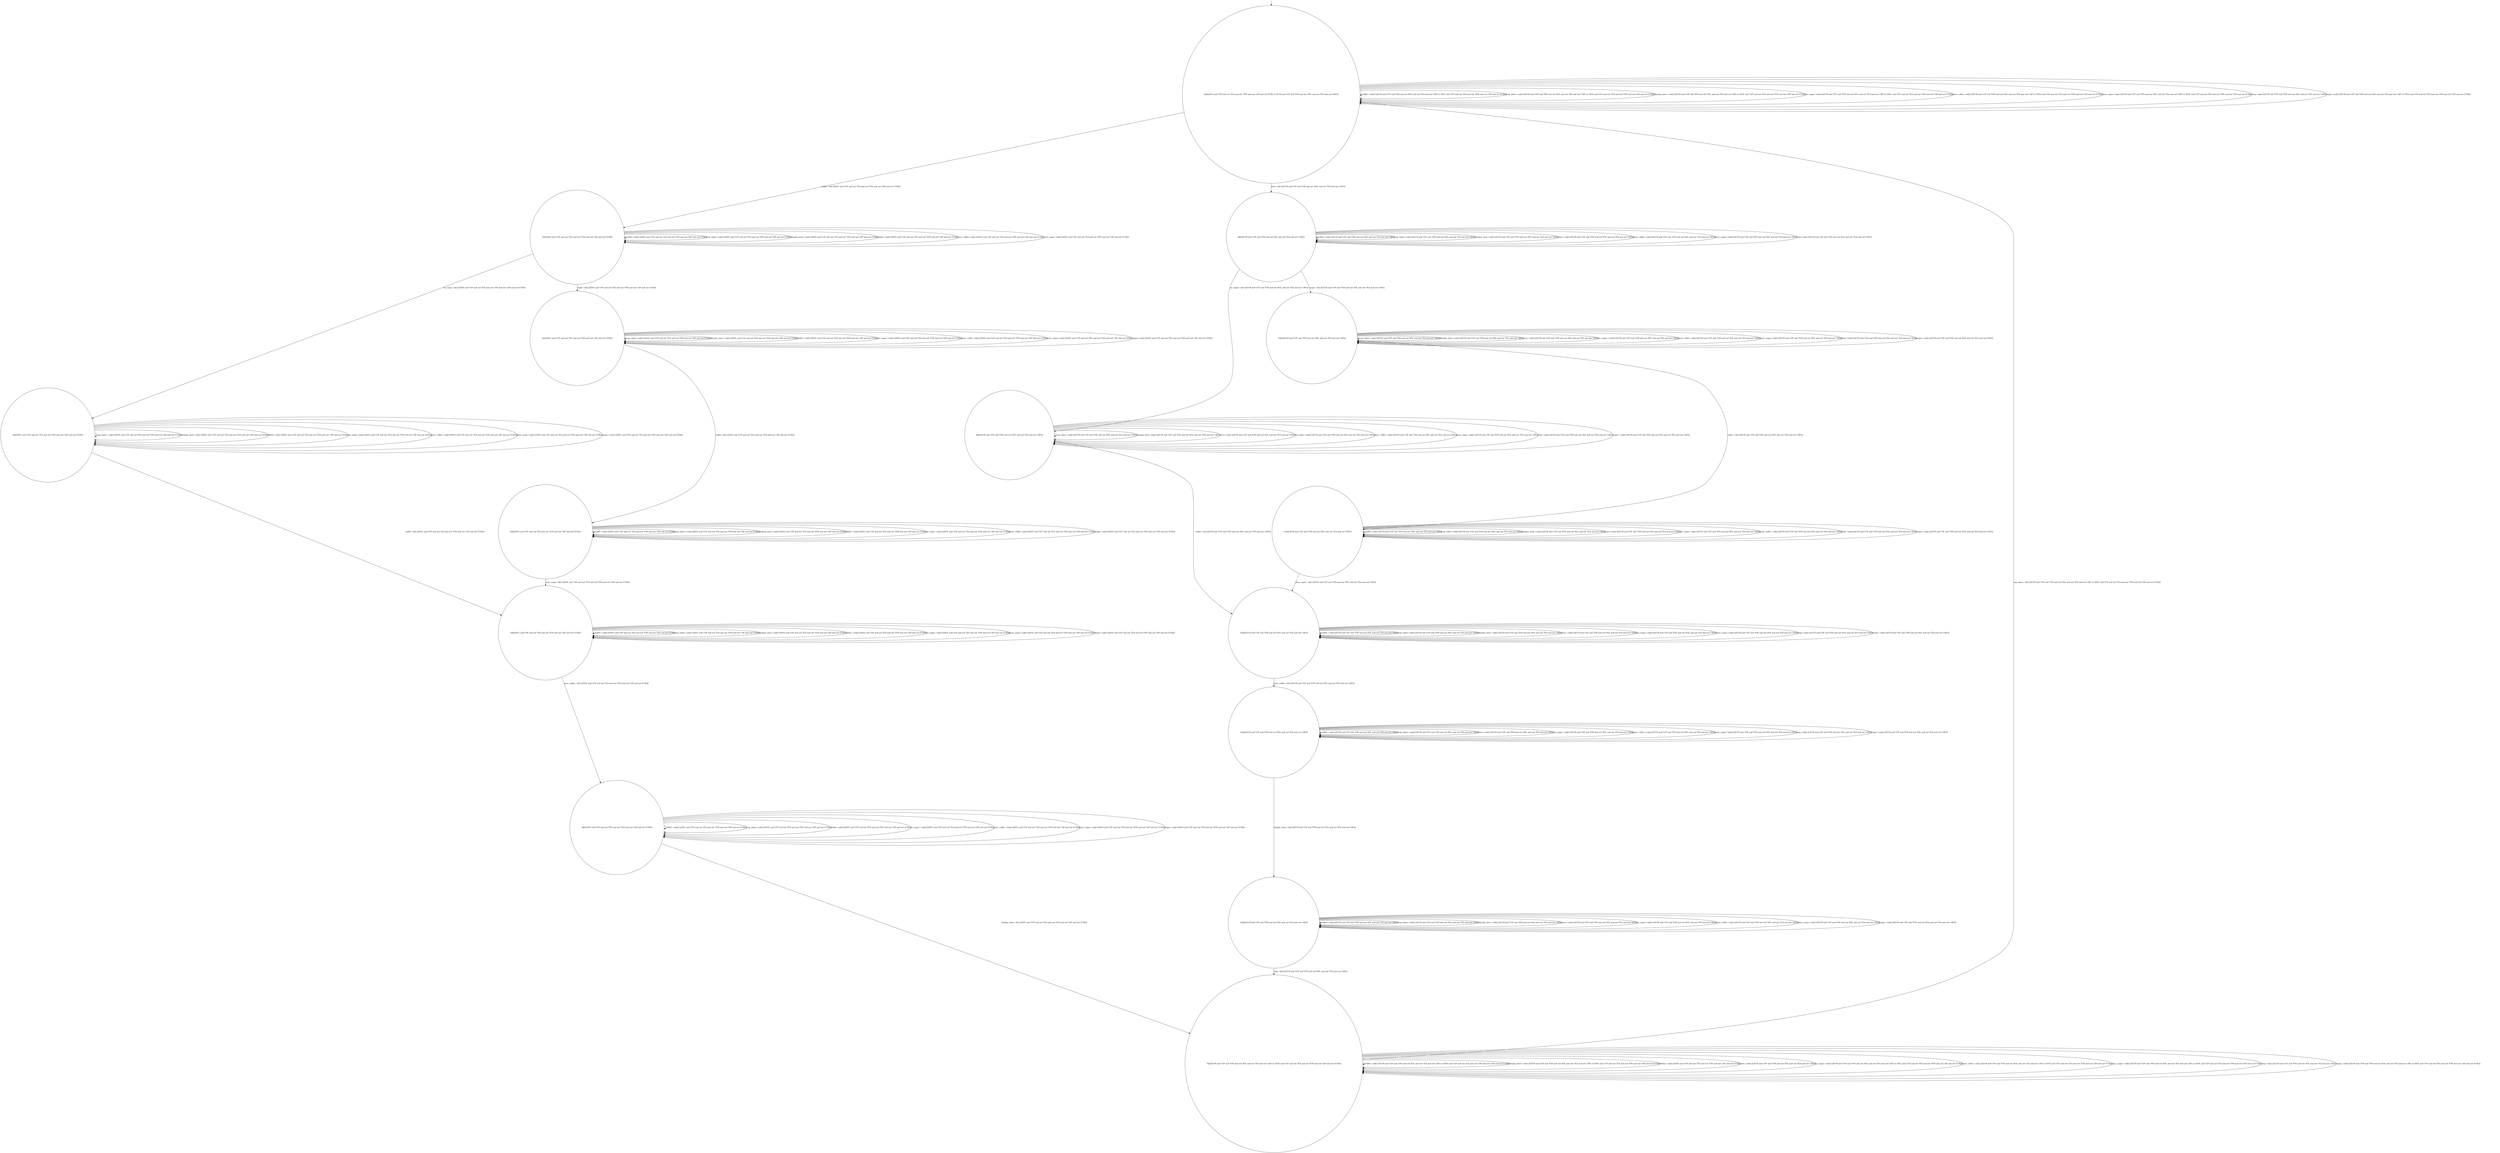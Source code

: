 digraph g {
	edge [lblstyle="above, sloped"];
	s0 [shape="circle" label="0@[((DOL and COF and not TEA and not TON and not CAP and not EUR) or (EUR and COF and TON and not DOL and not TEA and not CAP))]"];
	s1 [shape="circle" label="1@[((DOL and COF and not TEA and not TON and not CAP and not EUR))]"];
	s2 [shape="circle" label="2@[((DOL and COF and not TEA and not TON and not CAP and not EUR))]"];
	s3 [shape="circle" label="3@[((DOL and COF and not TEA and not TON and not CAP and not EUR))]"];
	s4 [shape="circle" label="4@[((DOL and COF and not TEA and not TON and not CAP and not EUR))]"];
	s5 [shape="circle" label="5@[((DOL and COF and not TEA and not TON and not CAP and not EUR))]"];
	s6 [shape="circle" label="6@[((DOL and COF and not TEA and not TON and not CAP and not EUR))]"];
	s7 [shape="circle" label="7@[((EUR and COF and TON and not DOL and not TEA and not CAP) or (DOL and COF and not TEA and not TON and not CAP and not EUR))]"];
	s8 [shape="circle" label="8@[((EUR and COF and TON and not DOL and not TEA and not CAP))]"];
	s9 [shape="circle" label="9@[((EUR and COF and TON and not DOL and not TEA and not CAP))]"];
	s10 [shape="circle" label="10@[((EUR and COF and TON and not DOL and not TEA and not CAP))]"];
	s11 [shape="circle" label="11@[((EUR and COF and TON and not DOL and not TEA and not CAP))]"];
	s12 [shape="circle" label="12@[((EUR and COF and TON and not DOL and not TEA and not CAP))]"];
	s13 [shape="circle" label="13@[((EUR and COF and TON and not DOL and not TEA and not CAP))]"];
	s14 [shape="circle" label="14@[((EUR and COF and TON and not DOL and not TEA and not CAP))]"];
	s0 -> s0 [label="coffee / nok() [((EUR and COF and TON and not DOL and not TEA and not CAP) or (DOL and COF and not TEA and not TON and not CAP and not EUR))]"];
	s0 -> s0 [label="cup_taken / nok() [((EUR and COF and TON and not DOL and not TEA and not CAP) or (DOL and COF and not TEA and not TON and not CAP and not EUR))]"];
	s0 -> s0 [label="display_done / nok() [((EUR and COF and TON and not DOL and not TEA and not CAP) or (DOL and COF and not TEA and not TON and not CAP and not EUR))]"];
	s0 -> s1 [label="dollar / ok() [((DOL and COF and not TEA and not TON and not CAP and not EUR))]"];
	s0 -> s8 [label="euro / ok() [((EUR and COF and TON and not DOL and not TEA and not CAP))]"];
	s0 -> s0 [label="no_sugar / nok() [((EUR and COF and TON and not DOL and not TEA and not CAP) or (DOL and COF and not TEA and not TON and not CAP and not EUR))]"];
	s0 -> s0 [label="pour_coffee / nok() [((EUR and COF and TON and not DOL and not TEA and not CAP) or (DOL and COF and not TEA and not TON and not CAP and not EUR))]"];
	s0 -> s0 [label="pour_sugar / nok() [((EUR and COF and TON and not DOL and not TEA and not CAP) or (DOL and COF and not TEA and not TON and not CAP and not EUR))]"];
	s0 -> s0 [label="ring / nok() [((EUR and COF and TON and not DOL and not TEA and not CAP))]"];
	s0 -> s0 [label="sugar / nok() [((EUR and COF and TON and not DOL and not TEA and not CAP) or (DOL and COF and not TEA and not TON and not CAP and not EUR))]"];
	s1 -> s1 [label="coffee / nok() [((DOL and COF and not TEA and not TON and not CAP and not EUR))]"];
	s1 -> s1 [label="cup_taken / nok() [((DOL and COF and not TEA and not TON and not CAP and not EUR))]"];
	s1 -> s1 [label="display_done / nok() [((DOL and COF and not TEA and not TON and not CAP and not EUR))]"];
	s1 -> s1 [label="dollar / nok() [((DOL and COF and not TEA and not TON and not CAP and not EUR))]"];
	s1 -> s2 [label="no_sugar / ok() [((DOL and COF and not TEA and not TON and not CAP and not EUR))]"];
	s1 -> s1 [label="pour_coffee / nok() [((DOL and COF and not TEA and not TON and not CAP and not EUR))]"];
	s1 -> s1 [label="pour_sugar / nok() [((DOL and COF and not TEA and not TON and not CAP and not EUR))]"];
	s1 -> s3 [label="sugar / ok() [((DOL and COF and not TEA and not TON and not CAP and not EUR))]"];
	s2 -> s5 [label="coffee / ok() [((DOL and COF and not TEA and not TON and not CAP and not EUR))]"];
	s2 -> s2 [label="cup_taken / nok() [((DOL and COF and not TEA and not TON and not CAP and not EUR))]"];
	s2 -> s2 [label="display_done / nok() [((DOL and COF and not TEA and not TON and not CAP and not EUR))]"];
	s2 -> s2 [label="dollar / nok() [((DOL and COF and not TEA and not TON and not CAP and not EUR))]"];
	s2 -> s2 [label="no_sugar / nok() [((DOL and COF and not TEA and not TON and not CAP and not EUR))]"];
	s2 -> s2 [label="pour_coffee / nok() [((DOL and COF and not TEA and not TON and not CAP and not EUR))]"];
	s2 -> s2 [label="pour_sugar / nok() [((DOL and COF and not TEA and not TON and not CAP and not EUR))]"];
	s2 -> s2 [label="sugar / void() [((DOL and COF and not TEA and not TON and not CAP and not EUR))]"];
	s3 -> s4 [label="coffee / ok() [((DOL and COF and not TEA and not TON and not CAP and not EUR))]"];
	s3 -> s3 [label="cup_taken / nok() [((DOL and COF and not TEA and not TON and not CAP and not EUR))]"];
	s3 -> s3 [label="display_done / nok() [((DOL and COF and not TEA and not TON and not CAP and not EUR))]"];
	s3 -> s3 [label="dollar / nok() [((DOL and COF and not TEA and not TON and not CAP and not EUR))]"];
	s3 -> s3 [label="no_sugar / void() [((DOL and COF and not TEA and not TON and not CAP and not EUR))]"];
	s3 -> s3 [label="pour_coffee / nok() [((DOL and COF and not TEA and not TON and not CAP and not EUR))]"];
	s3 -> s3 [label="pour_sugar / nok() [((DOL and COF and not TEA and not TON and not CAP and not EUR))]"];
	s3 -> s3 [label="sugar / nok() [((DOL and COF and not TEA and not TON and not CAP and not EUR))]"];
	s4 -> s4 [label="coffee / nok() [((DOL and COF and not TEA and not TON and not CAP and not EUR))]"];
	s4 -> s4 [label="cup_taken / nok() [((DOL and COF and not TEA and not TON and not CAP and not EUR))]"];
	s4 -> s4 [label="display_done / nok() [((DOL and COF and not TEA and not TON and not CAP and not EUR))]"];
	s4 -> s4 [label="dollar / nok() [((DOL and COF and not TEA and not TON and not CAP and not EUR))]"];
	s4 -> s4 [label="no_sugar / nok() [((DOL and COF and not TEA and not TON and not CAP and not EUR))]"];
	s4 -> s4 [label="pour_coffee / nok() [((DOL and COF and not TEA and not TON and not CAP and not EUR))]"];
	s4 -> s5 [label="pour_sugar / ok() [((DOL and COF and not TEA and not TON and not CAP and not EUR))]"];
	s4 -> s4 [label="sugar / nok() [((DOL and COF and not TEA and not TON and not CAP and not EUR))]"];
	s5 -> s5 [label="coffee / nok() [((DOL and COF and not TEA and not TON and not CAP and not EUR))]"];
	s5 -> s5 [label="cup_taken / nok() [((DOL and COF and not TEA and not TON and not CAP and not EUR))]"];
	s5 -> s5 [label="display_done / nok() [((DOL and COF and not TEA and not TON and not CAP and not EUR))]"];
	s5 -> s5 [label="dollar / nok() [((DOL and COF and not TEA and not TON and not CAP and not EUR))]"];
	s5 -> s5 [label="no_sugar / nok() [((DOL and COF and not TEA and not TON and not CAP and not EUR))]"];
	s5 -> s6 [label="pour_coffee / ok() [((DOL and COF and not TEA and not TON and not CAP and not EUR))]"];
	s5 -> s5 [label="pour_sugar / nok() [((DOL and COF and not TEA and not TON and not CAP and not EUR))]"];
	s5 -> s5 [label="sugar / nok() [((DOL and COF and not TEA and not TON and not CAP and not EUR))]"];
	s6 -> s6 [label="coffee / nok() [((DOL and COF and not TEA and not TON and not CAP and not EUR))]"];
	s6 -> s6 [label="cup_taken / nok() [((DOL and COF and not TEA and not TON and not CAP and not EUR))]"];
	s6 -> s7 [label="display_done / ok() [((DOL and COF and not TEA and not TON and not CAP and not EUR))]"];
	s6 -> s6 [label="dollar / nok() [((DOL and COF and not TEA and not TON and not CAP and not EUR))]"];
	s6 -> s6 [label="no_sugar / nok() [((DOL and COF and not TEA and not TON and not CAP and not EUR))]"];
	s6 -> s6 [label="pour_coffee / nok() [((DOL and COF and not TEA and not TON and not CAP and not EUR))]"];
	s6 -> s6 [label="pour_sugar / nok() [((DOL and COF and not TEA and not TON and not CAP and not EUR))]"];
	s6 -> s6 [label="sugar / nok() [((DOL and COF and not TEA and not TON and not CAP and not EUR))]"];
	s7 -> s7 [label="coffee / nok() [((EUR and COF and TON and not DOL and not TEA and not CAP) or (DOL and COF and not TEA and not TON and not CAP and not EUR))]"];
	s7 -> s0 [label="cup_taken / ok() [((EUR and COF and TON and not DOL and not TEA and not CAP) or (DOL and COF and not TEA and not TON and not CAP and not EUR))]"];
	s7 -> s7 [label="display_done / nok() [((EUR and COF and TON and not DOL and not TEA and not CAP) or (DOL and COF and not TEA and not TON and not CAP and not EUR))]"];
	s7 -> s7 [label="dollar / nok() [((DOL and COF and not TEA and not TON and not CAP and not EUR))]"];
	s7 -> s7 [label="euro / nok() [((EUR and COF and TON and not DOL and not TEA and not CAP))]"];
	s7 -> s7 [label="no_sugar / nok() [((EUR and COF and TON and not DOL and not TEA and not CAP) or (DOL and COF and not TEA and not TON and not CAP and not EUR))]"];
	s7 -> s7 [label="pour_coffee / nok() [((EUR and COF and TON and not DOL and not TEA and not CAP) or (DOL and COF and not TEA and not TON and not CAP and not EUR))]"];
	s7 -> s7 [label="pour_sugar / nok() [((EUR and COF and TON and not DOL and not TEA and not CAP) or (DOL and COF and not TEA and not TON and not CAP and not EUR))]"];
	s7 -> s7 [label="ring / nok() [((EUR and COF and TON and not DOL and not TEA and not CAP))]"];
	s7 -> s7 [label="sugar / nok() [((EUR and COF and TON and not DOL and not TEA and not CAP) or (DOL and COF and not TEA and not TON and not CAP and not EUR))]"];
	s8 -> s8 [label="coffee / nok() [((EUR and COF and TON and not DOL and not TEA and not CAP))]"];
	s8 -> s8 [label="cup_taken / nok() [((EUR and COF and TON and not DOL and not TEA and not CAP))]"];
	s8 -> s8 [label="display_done / nok() [((EUR and COF and TON and not DOL and not TEA and not CAP))]"];
	s8 -> s8 [label="euro / nok() [((EUR and COF and TON and not DOL and not TEA and not CAP))]"];
	s8 -> s9 [label="no_sugar / ok() [((EUR and COF and TON and not DOL and not TEA and not CAP))]"];
	s8 -> s8 [label="pour_coffee / nok() [((EUR and COF and TON and not DOL and not TEA and not CAP))]"];
	s8 -> s8 [label="pour_sugar / nok() [((EUR and COF and TON and not DOL and not TEA and not CAP))]"];
	s8 -> s8 [label="ring / nok() [((EUR and COF and TON and not DOL and not TEA and not CAP))]"];
	s8 -> s10 [label="sugar / ok() [((EUR and COF and TON and not DOL and not TEA and not CAP))]"];
	s9 -> s12 [label="coffee / ok() [((EUR and COF and TON and not DOL and not TEA and not CAP))]"];
	s9 -> s9 [label="cup_taken / nok() [((EUR and COF and TON and not DOL and not TEA and not CAP))]"];
	s9 -> s9 [label="display_done / nok() [((EUR and COF and TON and not DOL and not TEA and not CAP))]"];
	s9 -> s9 [label="euro / nok() [((EUR and COF and TON and not DOL and not TEA and not CAP))]"];
	s9 -> s9 [label="no_sugar / nok() [((EUR and COF and TON and not DOL and not TEA and not CAP))]"];
	s9 -> s9 [label="pour_coffee / nok() [((EUR and COF and TON and not DOL and not TEA and not CAP))]"];
	s9 -> s9 [label="pour_sugar / nok() [((EUR and COF and TON and not DOL and not TEA and not CAP))]"];
	s9 -> s9 [label="ring / nok() [((EUR and COF and TON and not DOL and not TEA and not CAP))]"];
	s9 -> s9 [label="sugar / void() [((EUR and COF and TON and not DOL and not TEA and not CAP))]"];
	s10 -> s11 [label="coffee / ok() [((EUR and COF and TON and not DOL and not TEA and not CAP))]"];
	s10 -> s10 [label="cup_taken / nok() [((EUR and COF and TON and not DOL and not TEA and not CAP))]"];
	s10 -> s10 [label="display_done / nok() [((EUR and COF and TON and not DOL and not TEA and not CAP))]"];
	s10 -> s10 [label="euro / nok() [((EUR and COF and TON and not DOL and not TEA and not CAP))]"];
	s10 -> s10 [label="no_sugar / void() [((EUR and COF and TON and not DOL and not TEA and not CAP))]"];
	s10 -> s10 [label="pour_coffee / nok() [((EUR and COF and TON and not DOL and not TEA and not CAP))]"];
	s10 -> s10 [label="pour_sugar / nok() [((EUR and COF and TON and not DOL and not TEA and not CAP))]"];
	s10 -> s10 [label="ring / nok() [((EUR and COF and TON and not DOL and not TEA and not CAP))]"];
	s10 -> s10 [label="sugar / nok() [((EUR and COF and TON and not DOL and not TEA and not CAP))]"];
	s11 -> s11 [label="coffee / nok() [((EUR and COF and TON and not DOL and not TEA and not CAP))]"];
	s11 -> s11 [label="cup_taken / nok() [((EUR and COF and TON and not DOL and not TEA and not CAP))]"];
	s11 -> s11 [label="display_done / nok() [((EUR and COF and TON and not DOL and not TEA and not CAP))]"];
	s11 -> s11 [label="euro / nok() [((EUR and COF and TON and not DOL and not TEA and not CAP))]"];
	s11 -> s11 [label="no_sugar / nok() [((EUR and COF and TON and not DOL and not TEA and not CAP))]"];
	s11 -> s11 [label="pour_coffee / nok() [((EUR and COF and TON and not DOL and not TEA and not CAP))]"];
	s11 -> s12 [label="pour_sugar / ok() [((EUR and COF and TON and not DOL and not TEA and not CAP))]"];
	s11 -> s11 [label="ring / nok() [((EUR and COF and TON and not DOL and not TEA and not CAP))]"];
	s11 -> s11 [label="sugar / nok() [((EUR and COF and TON and not DOL and not TEA and not CAP))]"];
	s12 -> s12 [label="coffee / nok() [((EUR and COF and TON and not DOL and not TEA and not CAP))]"];
	s12 -> s12 [label="cup_taken / nok() [((EUR and COF and TON and not DOL and not TEA and not CAP))]"];
	s12 -> s12 [label="display_done / nok() [((EUR and COF and TON and not DOL and not TEA and not CAP))]"];
	s12 -> s12 [label="euro / nok() [((EUR and COF and TON and not DOL and not TEA and not CAP))]"];
	s12 -> s12 [label="no_sugar / nok() [((EUR and COF and TON and not DOL and not TEA and not CAP))]"];
	s12 -> s13 [label="pour_coffee / ok() [((EUR and COF and TON and not DOL and not TEA and not CAP))]"];
	s12 -> s12 [label="pour_sugar / nok() [((EUR and COF and TON and not DOL and not TEA and not CAP))]"];
	s12 -> s12 [label="ring / nok() [((EUR and COF and TON and not DOL and not TEA and not CAP))]"];
	s12 -> s12 [label="sugar / nok() [((EUR and COF and TON and not DOL and not TEA and not CAP))]"];
	s13 -> s13 [label="coffee / nok() [((EUR and COF and TON and not DOL and not TEA and not CAP))]"];
	s13 -> s13 [label="cup_taken / nok() [((EUR and COF and TON and not DOL and not TEA and not CAP))]"];
	s13 -> s14 [label="display_done / ok() [((EUR and COF and TON and not DOL and not TEA and not CAP))]"];
	s13 -> s13 [label="euro / nok() [((EUR and COF and TON and not DOL and not TEA and not CAP))]"];
	s13 -> s13 [label="no_sugar / nok() [((EUR and COF and TON and not DOL and not TEA and not CAP))]"];
	s13 -> s13 [label="pour_coffee / nok() [((EUR and COF and TON and not DOL and not TEA and not CAP))]"];
	s13 -> s13 [label="pour_sugar / nok() [((EUR and COF and TON and not DOL and not TEA and not CAP))]"];
	s13 -> s13 [label="ring / nok() [((EUR and COF and TON and not DOL and not TEA and not CAP))]"];
	s13 -> s13 [label="sugar / nok() [((EUR and COF and TON and not DOL and not TEA and not CAP))]"];
	s14 -> s14 [label="coffee / nok() [((EUR and COF and TON and not DOL and not TEA and not CAP))]"];
	s14 -> s14 [label="cup_taken / nok() [((EUR and COF and TON and not DOL and not TEA and not CAP))]"];
	s14 -> s14 [label="display_done / nok() [((EUR and COF and TON and not DOL and not TEA and not CAP))]"];
	s14 -> s14 [label="euro / nok() [((EUR and COF and TON and not DOL and not TEA and not CAP))]"];
	s14 -> s14 [label="no_sugar / nok() [((EUR and COF and TON and not DOL and not TEA and not CAP))]"];
	s14 -> s14 [label="pour_coffee / nok() [((EUR and COF and TON and not DOL and not TEA and not CAP))]"];
	s14 -> s14 [label="pour_sugar / nok() [((EUR and COF and TON and not DOL and not TEA and not CAP))]"];
	s14 -> s7 [label="ring / ok() [((EUR and COF and TON and not DOL and not TEA and not CAP))]"];
	s14 -> s14 [label="sugar / nok() [((EUR and COF and TON and not DOL and not TEA and not CAP))]"];
	__start0 [label="" shape="none" width="0" height="0"];
	__start0 -> s0;
}